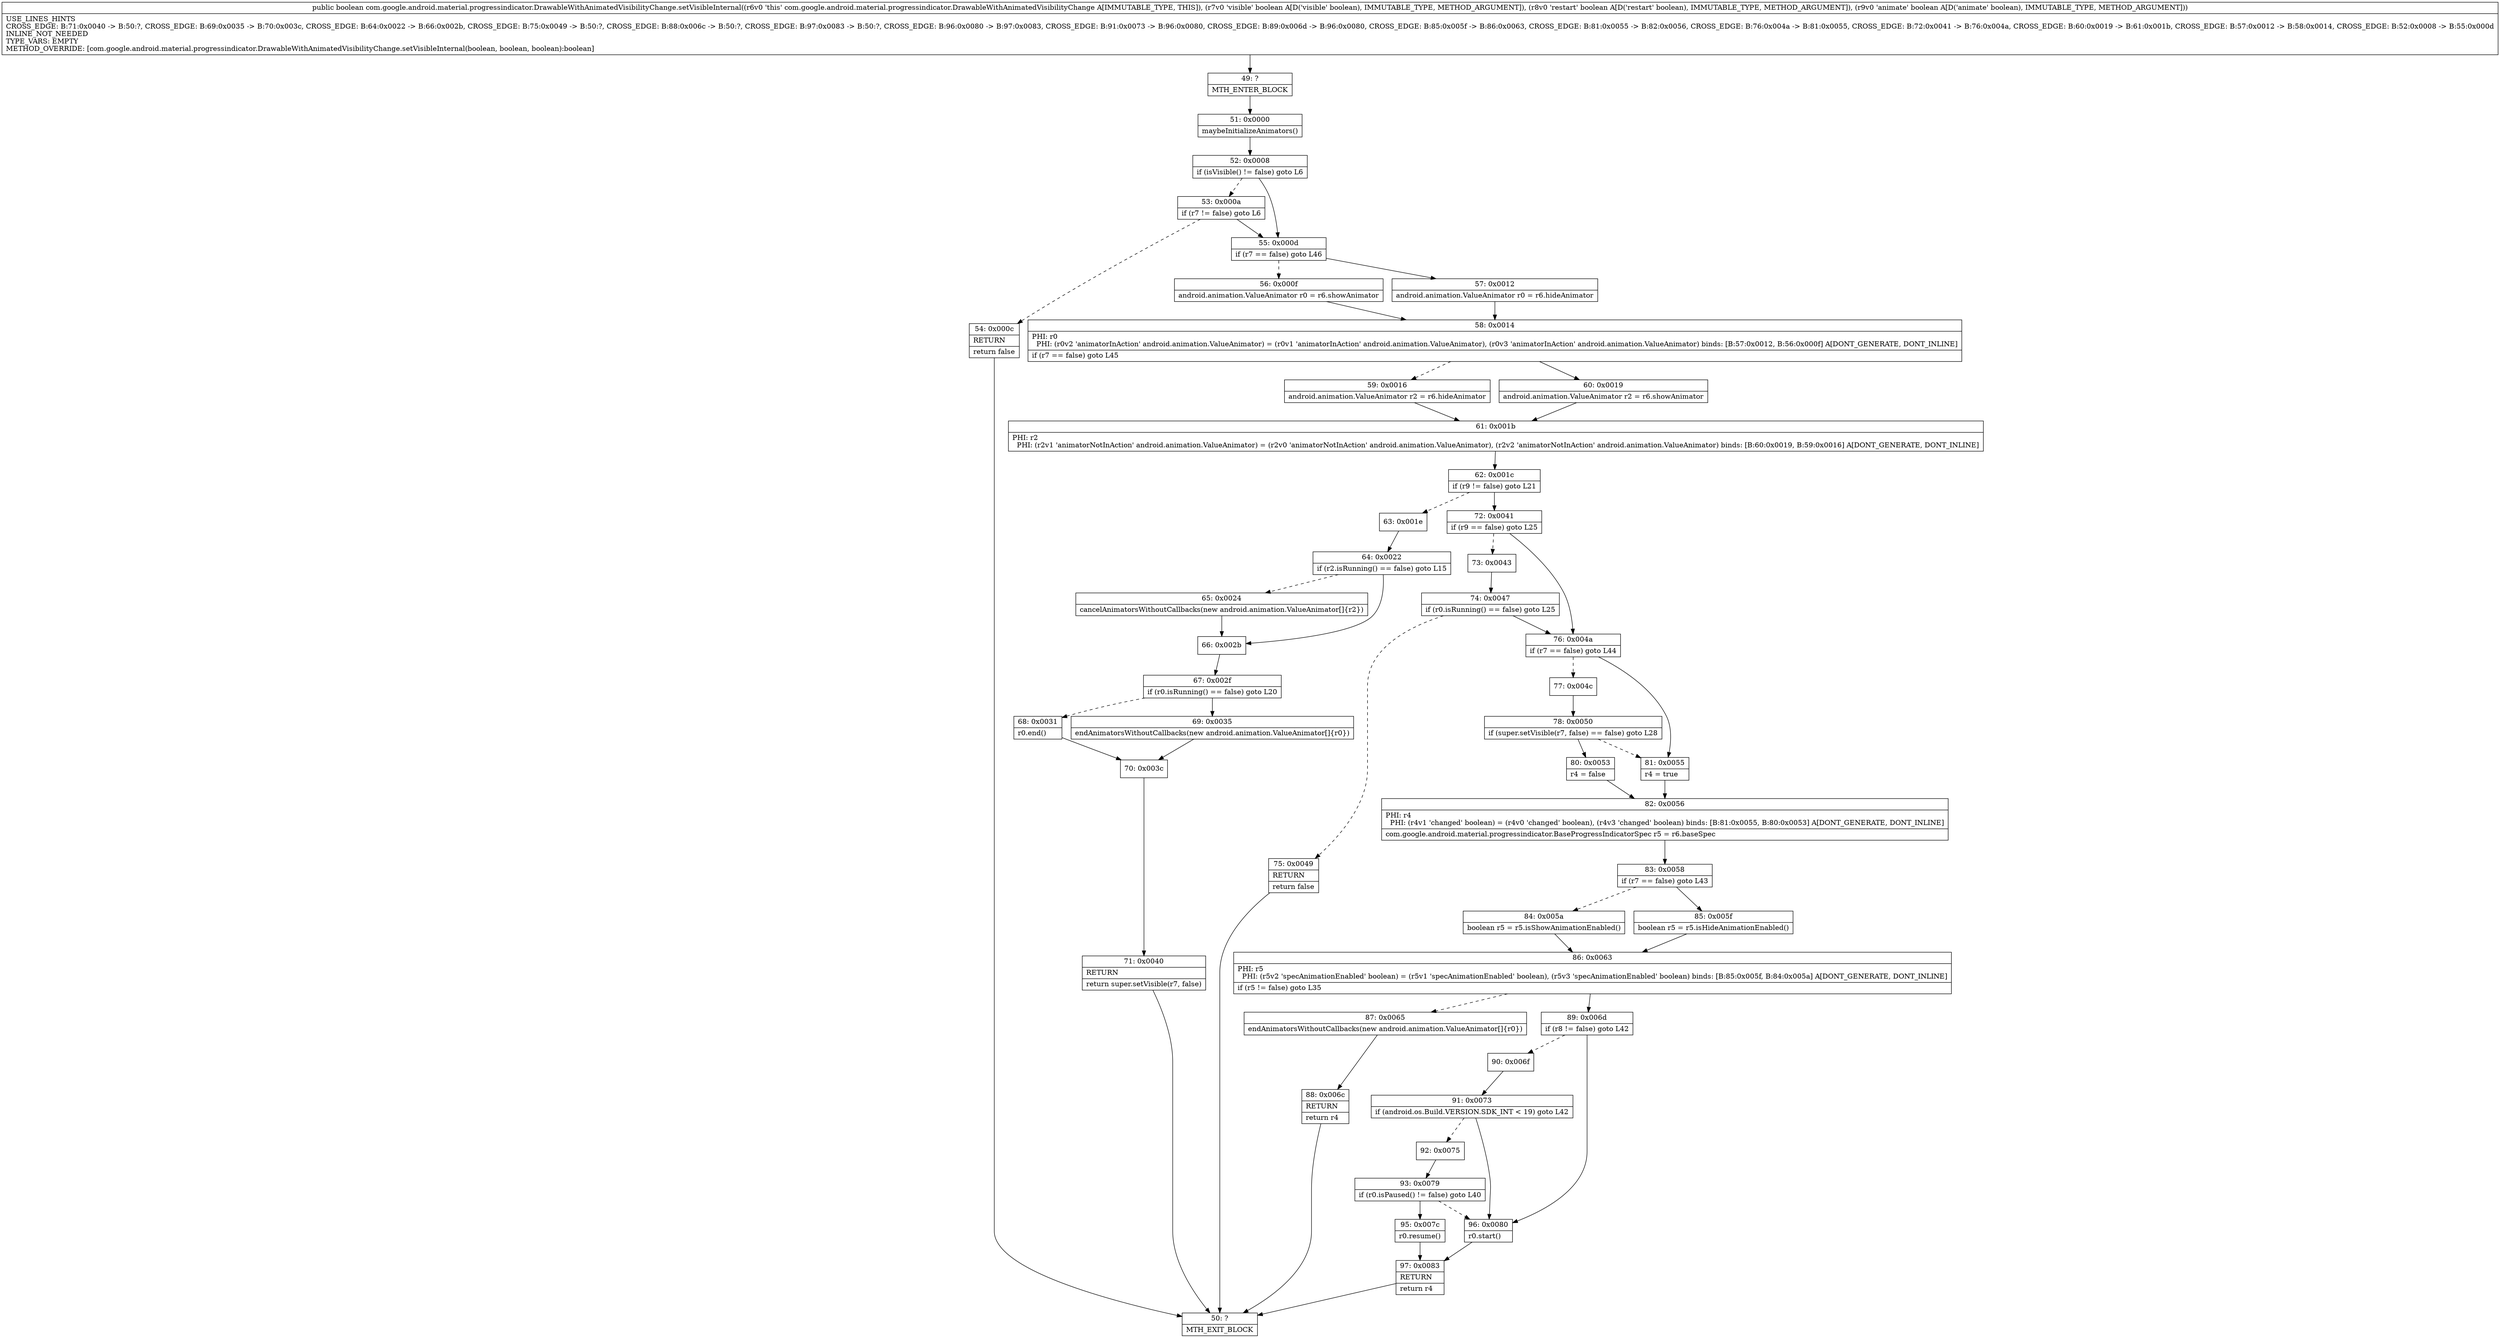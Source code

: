 digraph "CFG forcom.google.android.material.progressindicator.DrawableWithAnimatedVisibilityChange.setVisibleInternal(ZZZ)Z" {
Node_49 [shape=record,label="{49\:\ ?|MTH_ENTER_BLOCK\l}"];
Node_51 [shape=record,label="{51\:\ 0x0000|maybeInitializeAnimators()\l}"];
Node_52 [shape=record,label="{52\:\ 0x0008|if (isVisible() != false) goto L6\l}"];
Node_53 [shape=record,label="{53\:\ 0x000a|if (r7 != false) goto L6\l}"];
Node_54 [shape=record,label="{54\:\ 0x000c|RETURN\l|return false\l}"];
Node_50 [shape=record,label="{50\:\ ?|MTH_EXIT_BLOCK\l}"];
Node_55 [shape=record,label="{55\:\ 0x000d|if (r7 == false) goto L46\l}"];
Node_56 [shape=record,label="{56\:\ 0x000f|android.animation.ValueAnimator r0 = r6.showAnimator\l}"];
Node_58 [shape=record,label="{58\:\ 0x0014|PHI: r0 \l  PHI: (r0v2 'animatorInAction' android.animation.ValueAnimator) = (r0v1 'animatorInAction' android.animation.ValueAnimator), (r0v3 'animatorInAction' android.animation.ValueAnimator) binds: [B:57:0x0012, B:56:0x000f] A[DONT_GENERATE, DONT_INLINE]\l|if (r7 == false) goto L45\l}"];
Node_59 [shape=record,label="{59\:\ 0x0016|android.animation.ValueAnimator r2 = r6.hideAnimator\l}"];
Node_61 [shape=record,label="{61\:\ 0x001b|PHI: r2 \l  PHI: (r2v1 'animatorNotInAction' android.animation.ValueAnimator) = (r2v0 'animatorNotInAction' android.animation.ValueAnimator), (r2v2 'animatorNotInAction' android.animation.ValueAnimator) binds: [B:60:0x0019, B:59:0x0016] A[DONT_GENERATE, DONT_INLINE]\l}"];
Node_62 [shape=record,label="{62\:\ 0x001c|if (r9 != false) goto L21\l}"];
Node_63 [shape=record,label="{63\:\ 0x001e}"];
Node_64 [shape=record,label="{64\:\ 0x0022|if (r2.isRunning() == false) goto L15\l}"];
Node_65 [shape=record,label="{65\:\ 0x0024|cancelAnimatorsWithoutCallbacks(new android.animation.ValueAnimator[]\{r2\})\l}"];
Node_66 [shape=record,label="{66\:\ 0x002b}"];
Node_67 [shape=record,label="{67\:\ 0x002f|if (r0.isRunning() == false) goto L20\l}"];
Node_68 [shape=record,label="{68\:\ 0x0031|r0.end()\l}"];
Node_70 [shape=record,label="{70\:\ 0x003c}"];
Node_71 [shape=record,label="{71\:\ 0x0040|RETURN\l|return super.setVisible(r7, false)\l}"];
Node_69 [shape=record,label="{69\:\ 0x0035|endAnimatorsWithoutCallbacks(new android.animation.ValueAnimator[]\{r0\})\l}"];
Node_72 [shape=record,label="{72\:\ 0x0041|if (r9 == false) goto L25\l}"];
Node_73 [shape=record,label="{73\:\ 0x0043}"];
Node_74 [shape=record,label="{74\:\ 0x0047|if (r0.isRunning() == false) goto L25\l}"];
Node_75 [shape=record,label="{75\:\ 0x0049|RETURN\l|return false\l}"];
Node_76 [shape=record,label="{76\:\ 0x004a|if (r7 == false) goto L44\l}"];
Node_77 [shape=record,label="{77\:\ 0x004c}"];
Node_78 [shape=record,label="{78\:\ 0x0050|if (super.setVisible(r7, false) == false) goto L28\l}"];
Node_80 [shape=record,label="{80\:\ 0x0053|r4 = false\l}"];
Node_82 [shape=record,label="{82\:\ 0x0056|PHI: r4 \l  PHI: (r4v1 'changed' boolean) = (r4v0 'changed' boolean), (r4v3 'changed' boolean) binds: [B:81:0x0055, B:80:0x0053] A[DONT_GENERATE, DONT_INLINE]\l|com.google.android.material.progressindicator.BaseProgressIndicatorSpec r5 = r6.baseSpec\l}"];
Node_83 [shape=record,label="{83\:\ 0x0058|if (r7 == false) goto L43\l}"];
Node_84 [shape=record,label="{84\:\ 0x005a|boolean r5 = r5.isShowAnimationEnabled()\l}"];
Node_86 [shape=record,label="{86\:\ 0x0063|PHI: r5 \l  PHI: (r5v2 'specAnimationEnabled' boolean) = (r5v1 'specAnimationEnabled' boolean), (r5v3 'specAnimationEnabled' boolean) binds: [B:85:0x005f, B:84:0x005a] A[DONT_GENERATE, DONT_INLINE]\l|if (r5 != false) goto L35\l}"];
Node_87 [shape=record,label="{87\:\ 0x0065|endAnimatorsWithoutCallbacks(new android.animation.ValueAnimator[]\{r0\})\l}"];
Node_88 [shape=record,label="{88\:\ 0x006c|RETURN\l|return r4\l}"];
Node_89 [shape=record,label="{89\:\ 0x006d|if (r8 != false) goto L42\l}"];
Node_90 [shape=record,label="{90\:\ 0x006f}"];
Node_91 [shape=record,label="{91\:\ 0x0073|if (android.os.Build.VERSION.SDK_INT \< 19) goto L42\l}"];
Node_92 [shape=record,label="{92\:\ 0x0075}"];
Node_93 [shape=record,label="{93\:\ 0x0079|if (r0.isPaused() != false) goto L40\l}"];
Node_95 [shape=record,label="{95\:\ 0x007c|r0.resume()\l}"];
Node_97 [shape=record,label="{97\:\ 0x0083|RETURN\l|return r4\l}"];
Node_96 [shape=record,label="{96\:\ 0x0080|r0.start()\l}"];
Node_85 [shape=record,label="{85\:\ 0x005f|boolean r5 = r5.isHideAnimationEnabled()\l}"];
Node_81 [shape=record,label="{81\:\ 0x0055|r4 = true\l}"];
Node_60 [shape=record,label="{60\:\ 0x0019|android.animation.ValueAnimator r2 = r6.showAnimator\l}"];
Node_57 [shape=record,label="{57\:\ 0x0012|android.animation.ValueAnimator r0 = r6.hideAnimator\l}"];
MethodNode[shape=record,label="{public boolean com.google.android.material.progressindicator.DrawableWithAnimatedVisibilityChange.setVisibleInternal((r6v0 'this' com.google.android.material.progressindicator.DrawableWithAnimatedVisibilityChange A[IMMUTABLE_TYPE, THIS]), (r7v0 'visible' boolean A[D('visible' boolean), IMMUTABLE_TYPE, METHOD_ARGUMENT]), (r8v0 'restart' boolean A[D('restart' boolean), IMMUTABLE_TYPE, METHOD_ARGUMENT]), (r9v0 'animate' boolean A[D('animate' boolean), IMMUTABLE_TYPE, METHOD_ARGUMENT]))  | USE_LINES_HINTS\lCROSS_EDGE: B:71:0x0040 \-\> B:50:?, CROSS_EDGE: B:69:0x0035 \-\> B:70:0x003c, CROSS_EDGE: B:64:0x0022 \-\> B:66:0x002b, CROSS_EDGE: B:75:0x0049 \-\> B:50:?, CROSS_EDGE: B:88:0x006c \-\> B:50:?, CROSS_EDGE: B:97:0x0083 \-\> B:50:?, CROSS_EDGE: B:96:0x0080 \-\> B:97:0x0083, CROSS_EDGE: B:91:0x0073 \-\> B:96:0x0080, CROSS_EDGE: B:89:0x006d \-\> B:96:0x0080, CROSS_EDGE: B:85:0x005f \-\> B:86:0x0063, CROSS_EDGE: B:81:0x0055 \-\> B:82:0x0056, CROSS_EDGE: B:76:0x004a \-\> B:81:0x0055, CROSS_EDGE: B:72:0x0041 \-\> B:76:0x004a, CROSS_EDGE: B:60:0x0019 \-\> B:61:0x001b, CROSS_EDGE: B:57:0x0012 \-\> B:58:0x0014, CROSS_EDGE: B:52:0x0008 \-\> B:55:0x000d\lINLINE_NOT_NEEDED\lTYPE_VARS: EMPTY\lMETHOD_OVERRIDE: [com.google.android.material.progressindicator.DrawableWithAnimatedVisibilityChange.setVisibleInternal(boolean, boolean, boolean):boolean]\l}"];
MethodNode -> Node_49;Node_49 -> Node_51;
Node_51 -> Node_52;
Node_52 -> Node_53[style=dashed];
Node_52 -> Node_55;
Node_53 -> Node_54[style=dashed];
Node_53 -> Node_55;
Node_54 -> Node_50;
Node_55 -> Node_56[style=dashed];
Node_55 -> Node_57;
Node_56 -> Node_58;
Node_58 -> Node_59[style=dashed];
Node_58 -> Node_60;
Node_59 -> Node_61;
Node_61 -> Node_62;
Node_62 -> Node_63[style=dashed];
Node_62 -> Node_72;
Node_63 -> Node_64;
Node_64 -> Node_65[style=dashed];
Node_64 -> Node_66;
Node_65 -> Node_66;
Node_66 -> Node_67;
Node_67 -> Node_68[style=dashed];
Node_67 -> Node_69;
Node_68 -> Node_70;
Node_70 -> Node_71;
Node_71 -> Node_50;
Node_69 -> Node_70;
Node_72 -> Node_73[style=dashed];
Node_72 -> Node_76;
Node_73 -> Node_74;
Node_74 -> Node_75[style=dashed];
Node_74 -> Node_76;
Node_75 -> Node_50;
Node_76 -> Node_77[style=dashed];
Node_76 -> Node_81;
Node_77 -> Node_78;
Node_78 -> Node_80;
Node_78 -> Node_81[style=dashed];
Node_80 -> Node_82;
Node_82 -> Node_83;
Node_83 -> Node_84[style=dashed];
Node_83 -> Node_85;
Node_84 -> Node_86;
Node_86 -> Node_87[style=dashed];
Node_86 -> Node_89;
Node_87 -> Node_88;
Node_88 -> Node_50;
Node_89 -> Node_90[style=dashed];
Node_89 -> Node_96;
Node_90 -> Node_91;
Node_91 -> Node_92[style=dashed];
Node_91 -> Node_96;
Node_92 -> Node_93;
Node_93 -> Node_95;
Node_93 -> Node_96[style=dashed];
Node_95 -> Node_97;
Node_97 -> Node_50;
Node_96 -> Node_97;
Node_85 -> Node_86;
Node_81 -> Node_82;
Node_60 -> Node_61;
Node_57 -> Node_58;
}

